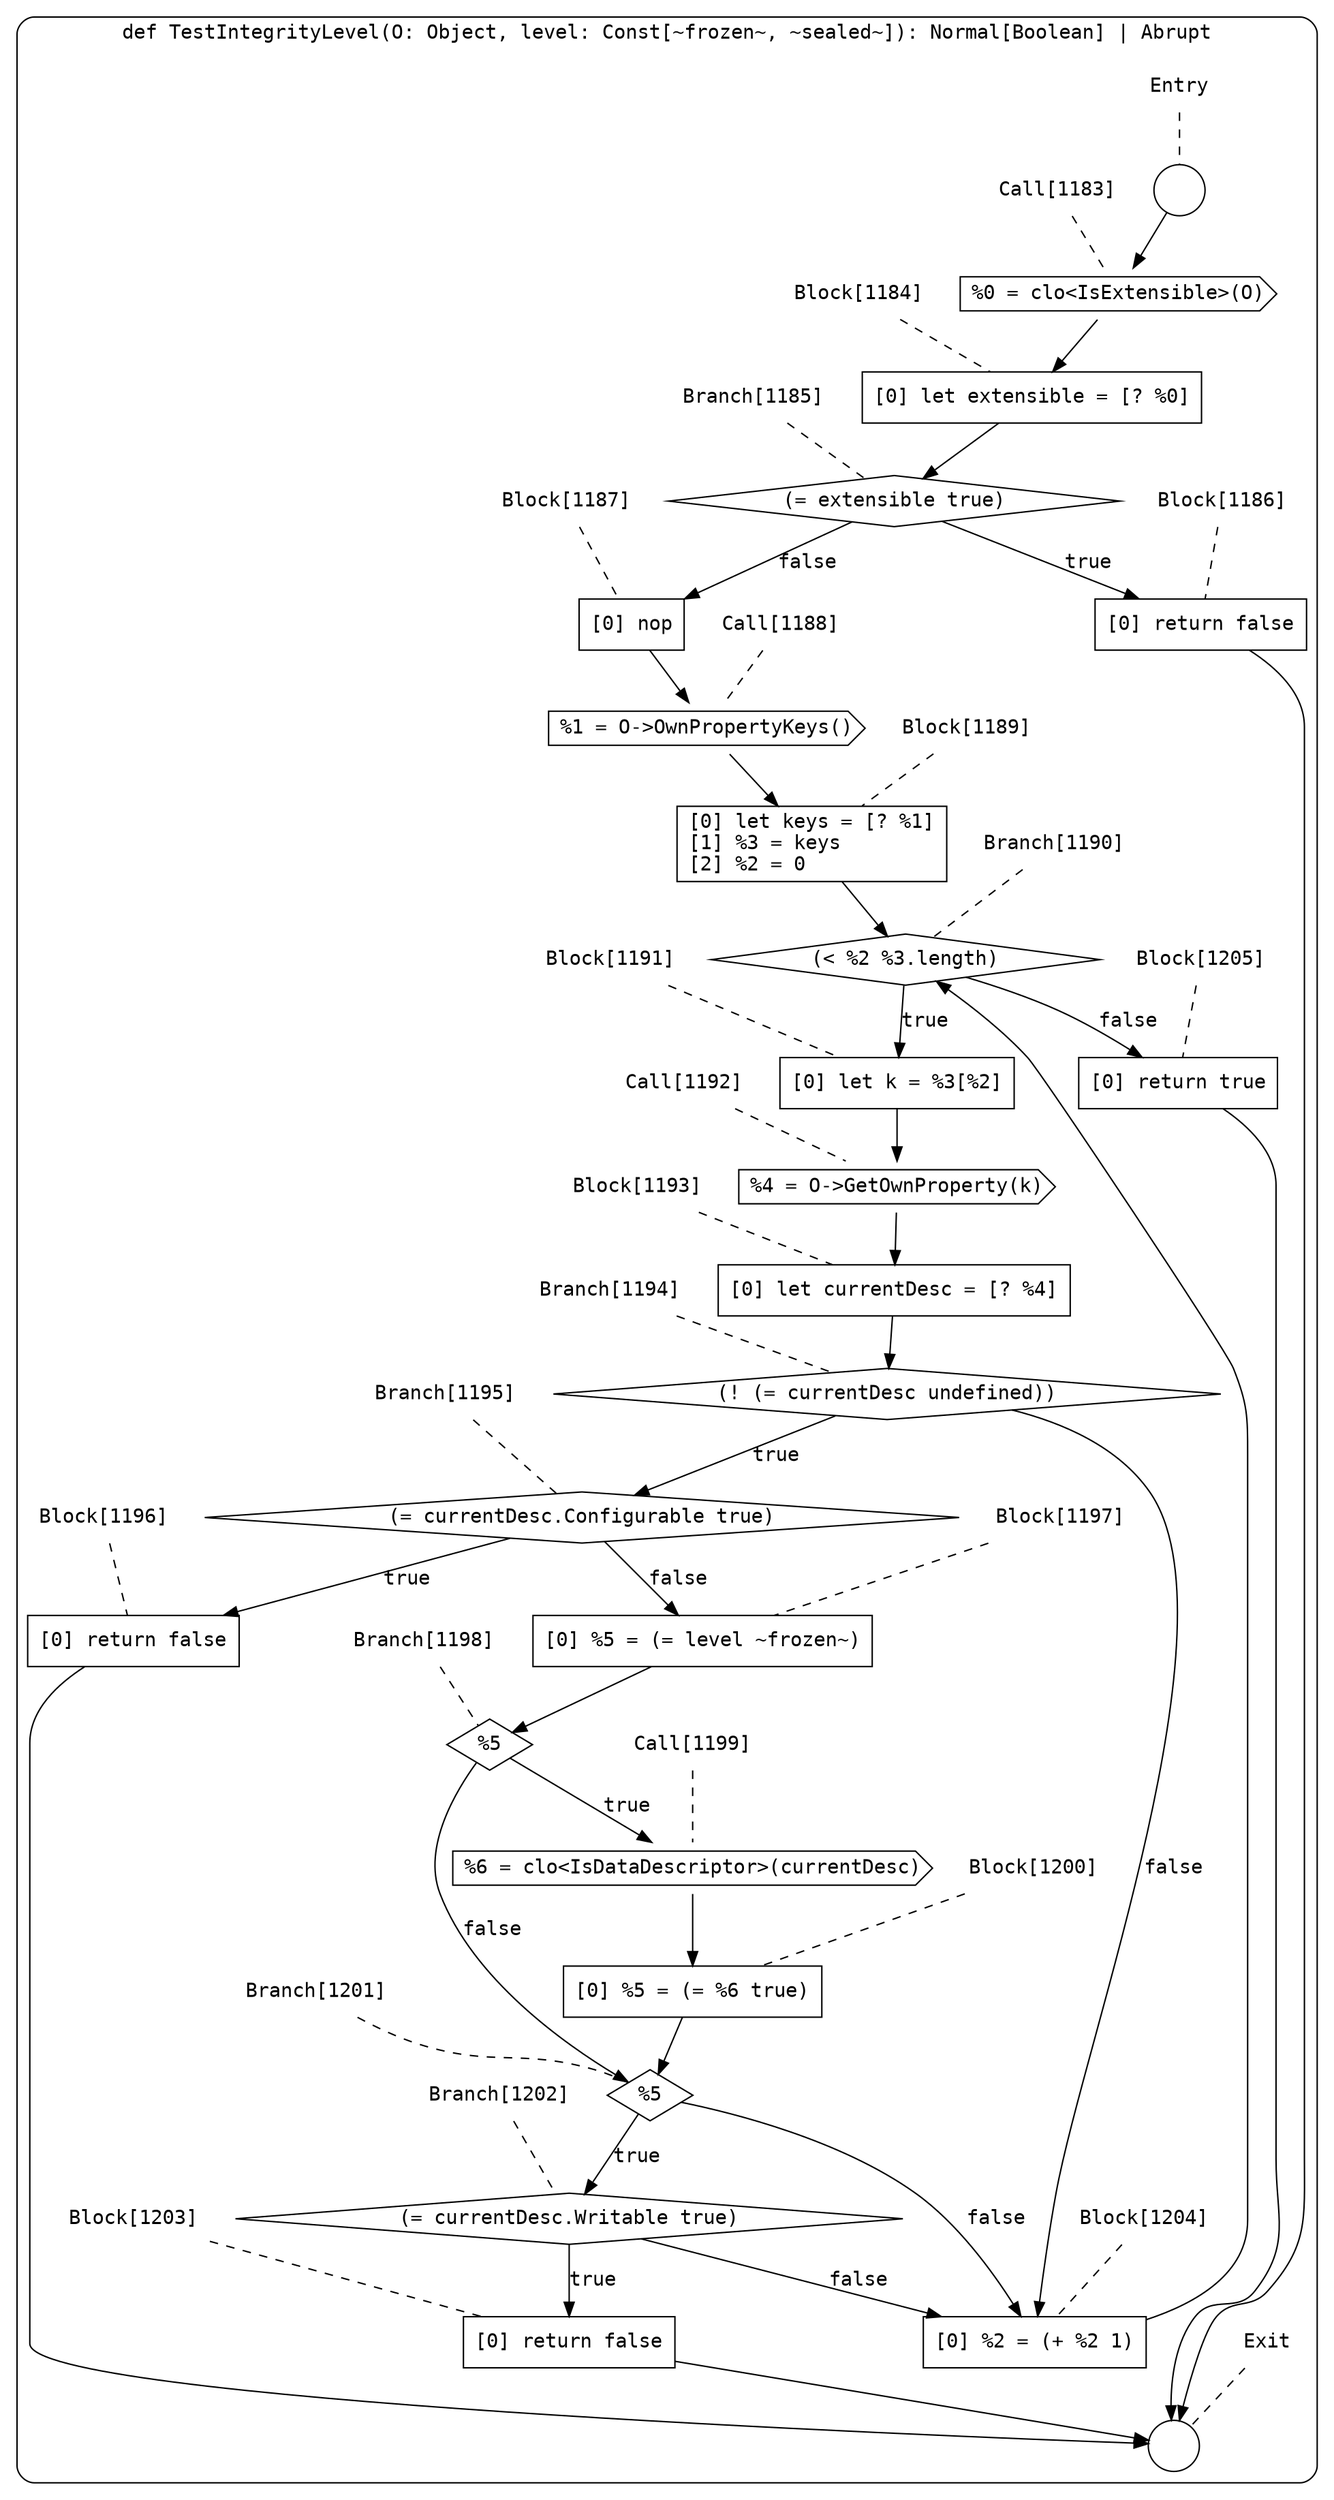 digraph {
  graph [fontname = "Consolas"]
  node [fontname = "Consolas"]
  edge [fontname = "Consolas"]
  subgraph cluster145 {
    label = "def TestIntegrityLevel(O: Object, level: Const[~frozen~, ~sealed~]): Normal[Boolean] | Abrupt"
    style = rounded
    cluster145_entry_name [shape=none, label=<<font color="black">Entry</font>>]
    cluster145_entry_name -> cluster145_entry [arrowhead=none, color="black", style=dashed]
    cluster145_entry [shape=circle label=" " color="black" fillcolor="white" style=filled]
    cluster145_entry -> node1183 [color="black"]
    cluster145_exit_name [shape=none, label=<<font color="black">Exit</font>>]
    cluster145_exit_name -> cluster145_exit [arrowhead=none, color="black", style=dashed]
    cluster145_exit [shape=circle label=" " color="black" fillcolor="white" style=filled]
    node1183_name [shape=none, label=<<font color="black">Call[1183]</font>>]
    node1183_name -> node1183 [arrowhead=none, color="black", style=dashed]
    node1183 [shape=cds, label=<<font color="black">%0 = clo&lt;IsExtensible&gt;(O)</font>> color="black" fillcolor="white", style=filled]
    node1183 -> node1184 [color="black"]
    node1184_name [shape=none, label=<<font color="black">Block[1184]</font>>]
    node1184_name -> node1184 [arrowhead=none, color="black", style=dashed]
    node1184 [shape=box, label=<<font color="black">[0] let extensible = [? %0]<BR ALIGN="LEFT"/></font>> color="black" fillcolor="white", style=filled]
    node1184 -> node1185 [color="black"]
    node1185_name [shape=none, label=<<font color="black">Branch[1185]</font>>]
    node1185_name -> node1185 [arrowhead=none, color="black", style=dashed]
    node1185 [shape=diamond, label=<<font color="black">(= extensible true)</font>> color="black" fillcolor="white", style=filled]
    node1185 -> node1186 [label=<<font color="black">true</font>> color="black"]
    node1185 -> node1187 [label=<<font color="black">false</font>> color="black"]
    node1186_name [shape=none, label=<<font color="black">Block[1186]</font>>]
    node1186_name -> node1186 [arrowhead=none, color="black", style=dashed]
    node1186 [shape=box, label=<<font color="black">[0] return false<BR ALIGN="LEFT"/></font>> color="black" fillcolor="white", style=filled]
    node1186 -> cluster145_exit [color="black"]
    node1187_name [shape=none, label=<<font color="black">Block[1187]</font>>]
    node1187_name -> node1187 [arrowhead=none, color="black", style=dashed]
    node1187 [shape=box, label=<<font color="black">[0] nop<BR ALIGN="LEFT"/></font>> color="black" fillcolor="white", style=filled]
    node1187 -> node1188 [color="black"]
    node1188_name [shape=none, label=<<font color="black">Call[1188]</font>>]
    node1188_name -> node1188 [arrowhead=none, color="black", style=dashed]
    node1188 [shape=cds, label=<<font color="black">%1 = O-&gt;OwnPropertyKeys()</font>> color="black" fillcolor="white", style=filled]
    node1188 -> node1189 [color="black"]
    node1189_name [shape=none, label=<<font color="black">Block[1189]</font>>]
    node1189_name -> node1189 [arrowhead=none, color="black", style=dashed]
    node1189 [shape=box, label=<<font color="black">[0] let keys = [? %1]<BR ALIGN="LEFT"/>[1] %3 = keys<BR ALIGN="LEFT"/>[2] %2 = 0<BR ALIGN="LEFT"/></font>> color="black" fillcolor="white", style=filled]
    node1189 -> node1190 [color="black"]
    node1190_name [shape=none, label=<<font color="black">Branch[1190]</font>>]
    node1190_name -> node1190 [arrowhead=none, color="black", style=dashed]
    node1190 [shape=diamond, label=<<font color="black">(&lt; %2 %3.length)</font>> color="black" fillcolor="white", style=filled]
    node1190 -> node1191 [label=<<font color="black">true</font>> color="black"]
    node1190 -> node1205 [label=<<font color="black">false</font>> color="black"]
    node1191_name [shape=none, label=<<font color="black">Block[1191]</font>>]
    node1191_name -> node1191 [arrowhead=none, color="black", style=dashed]
    node1191 [shape=box, label=<<font color="black">[0] let k = %3[%2]<BR ALIGN="LEFT"/></font>> color="black" fillcolor="white", style=filled]
    node1191 -> node1192 [color="black"]
    node1205_name [shape=none, label=<<font color="black">Block[1205]</font>>]
    node1205_name -> node1205 [arrowhead=none, color="black", style=dashed]
    node1205 [shape=box, label=<<font color="black">[0] return true<BR ALIGN="LEFT"/></font>> color="black" fillcolor="white", style=filled]
    node1205 -> cluster145_exit [color="black"]
    node1192_name [shape=none, label=<<font color="black">Call[1192]</font>>]
    node1192_name -> node1192 [arrowhead=none, color="black", style=dashed]
    node1192 [shape=cds, label=<<font color="black">%4 = O-&gt;GetOwnProperty(k)</font>> color="black" fillcolor="white", style=filled]
    node1192 -> node1193 [color="black"]
    node1193_name [shape=none, label=<<font color="black">Block[1193]</font>>]
    node1193_name -> node1193 [arrowhead=none, color="black", style=dashed]
    node1193 [shape=box, label=<<font color="black">[0] let currentDesc = [? %4]<BR ALIGN="LEFT"/></font>> color="black" fillcolor="white", style=filled]
    node1193 -> node1194 [color="black"]
    node1194_name [shape=none, label=<<font color="black">Branch[1194]</font>>]
    node1194_name -> node1194 [arrowhead=none, color="black", style=dashed]
    node1194 [shape=diamond, label=<<font color="black">(! (= currentDesc undefined))</font>> color="black" fillcolor="white", style=filled]
    node1194 -> node1195 [label=<<font color="black">true</font>> color="black"]
    node1194 -> node1204 [label=<<font color="black">false</font>> color="black"]
    node1195_name [shape=none, label=<<font color="black">Branch[1195]</font>>]
    node1195_name -> node1195 [arrowhead=none, color="black", style=dashed]
    node1195 [shape=diamond, label=<<font color="black">(= currentDesc.Configurable true)</font>> color="black" fillcolor="white", style=filled]
    node1195 -> node1196 [label=<<font color="black">true</font>> color="black"]
    node1195 -> node1197 [label=<<font color="black">false</font>> color="black"]
    node1204_name [shape=none, label=<<font color="black">Block[1204]</font>>]
    node1204_name -> node1204 [arrowhead=none, color="black", style=dashed]
    node1204 [shape=box, label=<<font color="black">[0] %2 = (+ %2 1)<BR ALIGN="LEFT"/></font>> color="black" fillcolor="white", style=filled]
    node1204 -> node1190 [color="black"]
    node1196_name [shape=none, label=<<font color="black">Block[1196]</font>>]
    node1196_name -> node1196 [arrowhead=none, color="black", style=dashed]
    node1196 [shape=box, label=<<font color="black">[0] return false<BR ALIGN="LEFT"/></font>> color="black" fillcolor="white", style=filled]
    node1196 -> cluster145_exit [color="black"]
    node1197_name [shape=none, label=<<font color="black">Block[1197]</font>>]
    node1197_name -> node1197 [arrowhead=none, color="black", style=dashed]
    node1197 [shape=box, label=<<font color="black">[0] %5 = (= level ~frozen~)<BR ALIGN="LEFT"/></font>> color="black" fillcolor="white", style=filled]
    node1197 -> node1198 [color="black"]
    node1198_name [shape=none, label=<<font color="black">Branch[1198]</font>>]
    node1198_name -> node1198 [arrowhead=none, color="black", style=dashed]
    node1198 [shape=diamond, label=<<font color="black">%5</font>> color="black" fillcolor="white", style=filled]
    node1198 -> node1199 [label=<<font color="black">true</font>> color="black"]
    node1198 -> node1201 [label=<<font color="black">false</font>> color="black"]
    node1199_name [shape=none, label=<<font color="black">Call[1199]</font>>]
    node1199_name -> node1199 [arrowhead=none, color="black", style=dashed]
    node1199 [shape=cds, label=<<font color="black">%6 = clo&lt;IsDataDescriptor&gt;(currentDesc)</font>> color="black" fillcolor="white", style=filled]
    node1199 -> node1200 [color="black"]
    node1201_name [shape=none, label=<<font color="black">Branch[1201]</font>>]
    node1201_name -> node1201 [arrowhead=none, color="black", style=dashed]
    node1201 [shape=diamond, label=<<font color="black">%5</font>> color="black" fillcolor="white", style=filled]
    node1201 -> node1202 [label=<<font color="black">true</font>> color="black"]
    node1201 -> node1204 [label=<<font color="black">false</font>> color="black"]
    node1200_name [shape=none, label=<<font color="black">Block[1200]</font>>]
    node1200_name -> node1200 [arrowhead=none, color="black", style=dashed]
    node1200 [shape=box, label=<<font color="black">[0] %5 = (= %6 true)<BR ALIGN="LEFT"/></font>> color="black" fillcolor="white", style=filled]
    node1200 -> node1201 [color="black"]
    node1202_name [shape=none, label=<<font color="black">Branch[1202]</font>>]
    node1202_name -> node1202 [arrowhead=none, color="black", style=dashed]
    node1202 [shape=diamond, label=<<font color="black">(= currentDesc.Writable true)</font>> color="black" fillcolor="white", style=filled]
    node1202 -> node1203 [label=<<font color="black">true</font>> color="black"]
    node1202 -> node1204 [label=<<font color="black">false</font>> color="black"]
    node1203_name [shape=none, label=<<font color="black">Block[1203]</font>>]
    node1203_name -> node1203 [arrowhead=none, color="black", style=dashed]
    node1203 [shape=box, label=<<font color="black">[0] return false<BR ALIGN="LEFT"/></font>> color="black" fillcolor="white", style=filled]
    node1203 -> cluster145_exit [color="black"]
  }
}